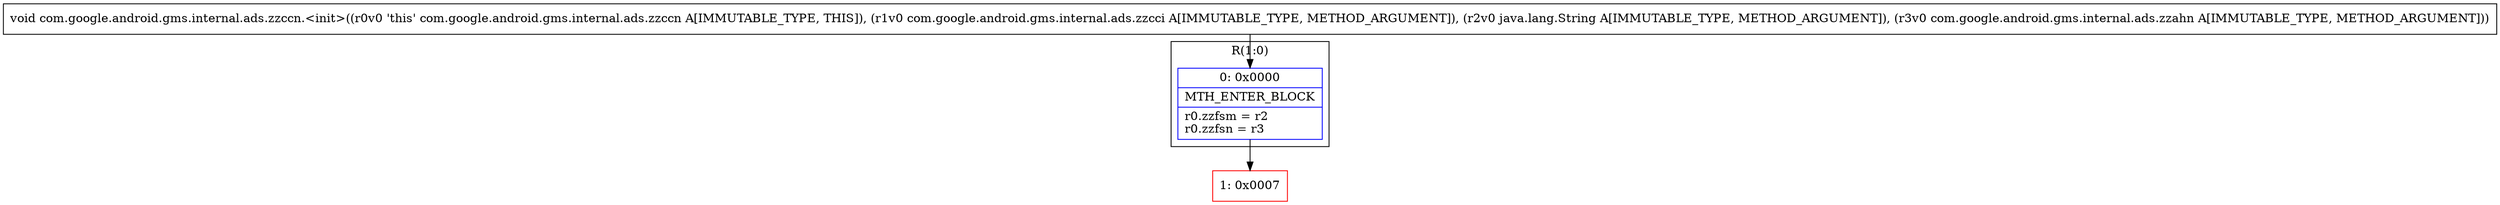 digraph "CFG forcom.google.android.gms.internal.ads.zzccn.\<init\>(Lcom\/google\/android\/gms\/internal\/ads\/zzcci;Ljava\/lang\/String;Lcom\/google\/android\/gms\/internal\/ads\/zzahn;)V" {
subgraph cluster_Region_1193600607 {
label = "R(1:0)";
node [shape=record,color=blue];
Node_0 [shape=record,label="{0\:\ 0x0000|MTH_ENTER_BLOCK\l|r0.zzfsm = r2\lr0.zzfsn = r3\l}"];
}
Node_1 [shape=record,color=red,label="{1\:\ 0x0007}"];
MethodNode[shape=record,label="{void com.google.android.gms.internal.ads.zzccn.\<init\>((r0v0 'this' com.google.android.gms.internal.ads.zzccn A[IMMUTABLE_TYPE, THIS]), (r1v0 com.google.android.gms.internal.ads.zzcci A[IMMUTABLE_TYPE, METHOD_ARGUMENT]), (r2v0 java.lang.String A[IMMUTABLE_TYPE, METHOD_ARGUMENT]), (r3v0 com.google.android.gms.internal.ads.zzahn A[IMMUTABLE_TYPE, METHOD_ARGUMENT])) }"];
MethodNode -> Node_0;
Node_0 -> Node_1;
}

